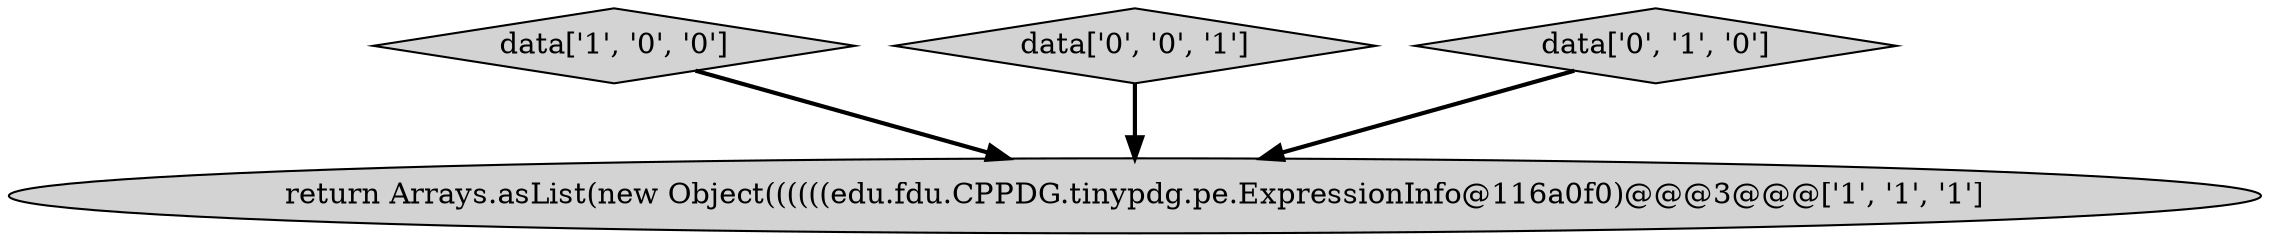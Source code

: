 digraph {
0 [style = filled, label = "data['1', '0', '0']", fillcolor = lightgray, shape = diamond image = "AAA0AAABBB1BBB"];
3 [style = filled, label = "data['0', '0', '1']", fillcolor = lightgray, shape = diamond image = "AAA0AAABBB3BBB"];
1 [style = filled, label = "return Arrays.asList(new Object((((((edu.fdu.CPPDG.tinypdg.pe.ExpressionInfo@116a0f0)@@@3@@@['1', '1', '1']", fillcolor = lightgray, shape = ellipse image = "AAA0AAABBB1BBB"];
2 [style = filled, label = "data['0', '1', '0']", fillcolor = lightgray, shape = diamond image = "AAA0AAABBB2BBB"];
0->1 [style = bold, label=""];
2->1 [style = bold, label=""];
3->1 [style = bold, label=""];
}

